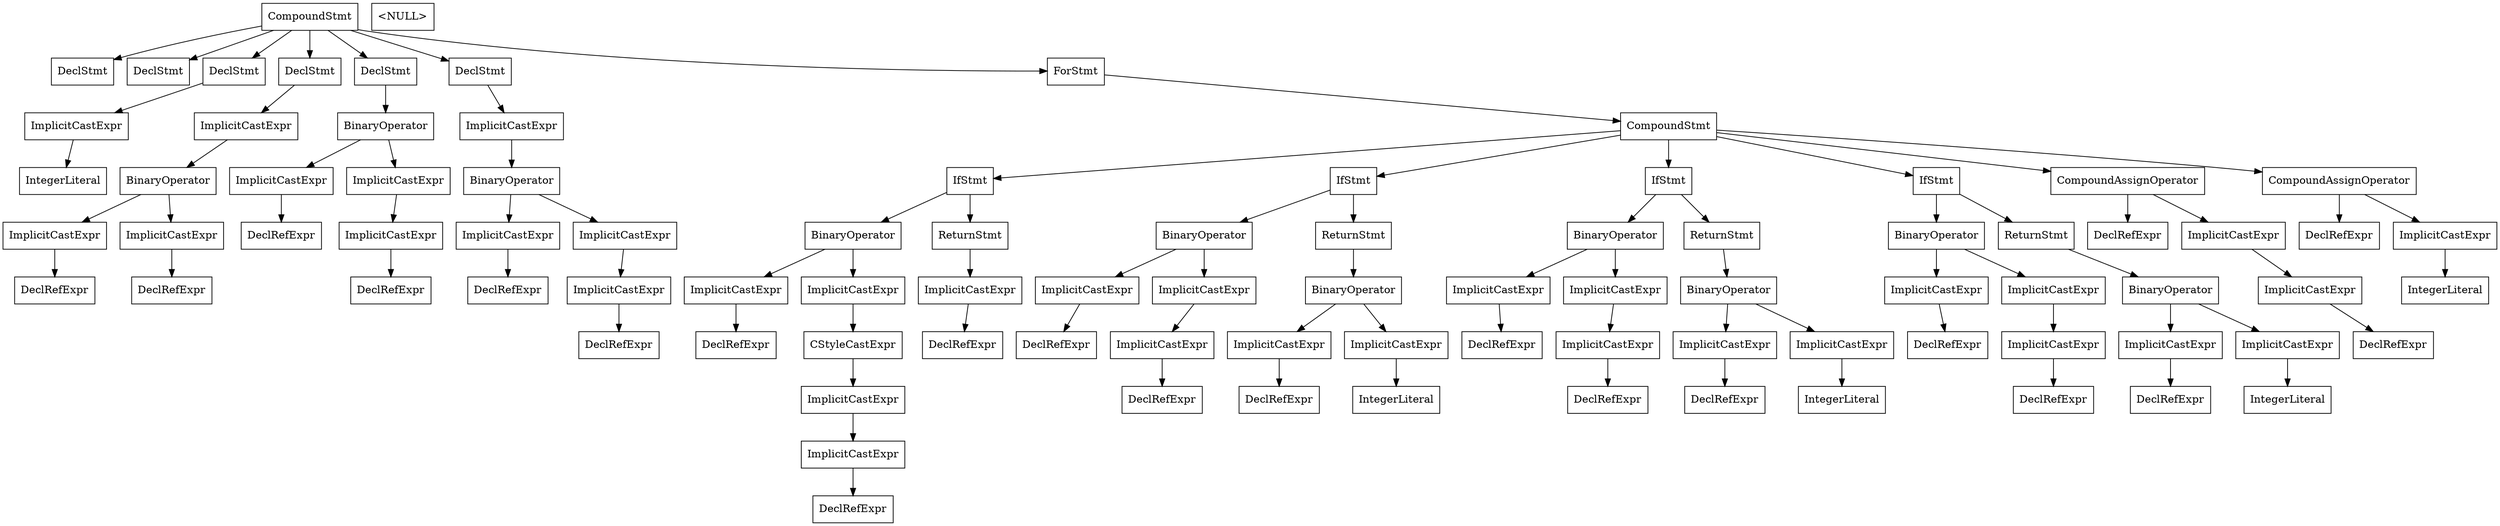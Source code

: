 digraph unnamed {

	Node0x55c2361c5070 [shape=record,label="{CompoundStmt}"];
	Node0x55c2361c5070 -> Node0x55c2361c15c0;
	Node0x55c2361c5070 -> Node0x55c2361c4268;
	Node0x55c2361c5070 -> Node0x55c2361c4300;
	Node0x55c2361c5070 -> Node0x55c2361c4480;
	Node0x55c2361c5070 -> Node0x55c2361c4600;
	Node0x55c2361c5070 -> Node0x55c2361c4798;
	Node0x55c2361c5070 -> Node0x55c2361c5038;
	Node0x55c2361c15c0 [shape=record,label="{DeclStmt}"];
	Node0x55c2361c4268 [shape=record,label="{DeclStmt}"];
	Node0x55c2361c4300 [shape=record,label="{DeclStmt}"];
	Node0x55c2361c4300 -> Node0x55c2361c42e8;
	Node0x55c2361c42e8 [shape=record,label="{ImplicitCastExpr}"];
	Node0x55c2361c42e8 -> Node0x55c23615c4a0;
	Node0x55c23615c4a0 [shape=record,label="{IntegerLiteral}"];
	Node0x55c2361c4480 [shape=record,label="{DeclStmt}"];
	Node0x55c2361c4480 -> Node0x55c2361c4410;
	Node0x55c2361c4410 [shape=record,label="{ImplicitCastExpr}"];
	Node0x55c2361c4410 -> Node0x55c2361c43f0;
	Node0x55c2361c43f0 [shape=record,label="{BinaryOperator}"];
	Node0x55c2361c43f0 -> Node0x55c2361c43c0;
	Node0x55c2361c43f0 -> Node0x55c2361c43d8;
	Node0x55c2361c43c0 [shape=record,label="{ImplicitCastExpr}"];
	Node0x55c2361c43c0 -> Node0x55c2361c4380;
	Node0x55c2361c4380 [shape=record,label="{DeclRefExpr}"];
	Node0x55c2361c43d8 [shape=record,label="{ImplicitCastExpr}"];
	Node0x55c2361c43d8 -> Node0x55c2361c43a0;
	Node0x55c2361c43a0 [shape=record,label="{DeclRefExpr}"];
	Node0x55c2361c4600 [shape=record,label="{DeclStmt}"];
	Node0x55c2361c4600 -> Node0x55c2361c4588;
	Node0x55c2361c4588 [shape=record,label="{BinaryOperator}"];
	Node0x55c2361c4588 -> Node0x55c2361c4540;
	Node0x55c2361c4588 -> Node0x55c2361c4570;
	Node0x55c2361c4540 [shape=record,label="{ImplicitCastExpr}"];
	Node0x55c2361c4540 -> Node0x55c2361c4500;
	Node0x55c2361c4500 [shape=record,label="{DeclRefExpr}"];
	Node0x55c2361c4570 [shape=record,label="{ImplicitCastExpr}"];
	Node0x55c2361c4570 -> Node0x55c2361c4558;
	Node0x55c2361c4558 [shape=record,label="{ImplicitCastExpr}"];
	Node0x55c2361c4558 -> Node0x55c2361c4520;
	Node0x55c2361c4520 [shape=record,label="{DeclRefExpr}"];
	Node0x55c2361c4798 [shape=record,label="{DeclStmt}"];
	Node0x55c2361c4798 -> Node0x55c2361c4728;
	Node0x55c2361c4728 [shape=record,label="{ImplicitCastExpr}"];
	Node0x55c2361c4728 -> Node0x55c2361c4708;
	Node0x55c2361c4708 [shape=record,label="{BinaryOperator}"];
	Node0x55c2361c4708 -> Node0x55c2361c46c0;
	Node0x55c2361c4708 -> Node0x55c2361c46f0;
	Node0x55c2361c46c0 [shape=record,label="{ImplicitCastExpr}"];
	Node0x55c2361c46c0 -> Node0x55c2361c4680;
	Node0x55c2361c4680 [shape=record,label="{DeclRefExpr}"];
	Node0x55c2361c46f0 [shape=record,label="{ImplicitCastExpr}"];
	Node0x55c2361c46f0 -> Node0x55c2361c46d8;
	Node0x55c2361c46d8 [shape=record,label="{ImplicitCastExpr}"];
	Node0x55c2361c46d8 -> Node0x55c2361c46a0;
	Node0x55c2361c46a0 [shape=record,label="{DeclRefExpr}"];
	Node0x55c2361c5038 [shape=record,label="{ForStmt}"];
	Node0x55c2361c5038 -> Node0x55c2361c4ff8;
	Node0x0 [shape=record,label="{\<NULL\>}"];
	Node0x55c2361c4ff8 [shape=record,label="{CompoundStmt}"];
	Node0x55c2361c4ff8 -> Node0x55c2361c4978;
	Node0x55c2361c4ff8 -> Node0x55c2361c4b40;
	Node0x55c2361c4ff8 -> Node0x55c2361c4d08;
	Node0x55c2361c4ff8 -> Node0x55c2361c4ed0;
	Node0x55c2361c4ff8 -> Node0x55c2361c4f60;
	Node0x55c2361c4ff8 -> Node0x55c2361c4fc8;
	Node0x55c2361c4978 [shape=record,label="{IfStmt}"];
	Node0x55c2361c4978 -> Node0x55c2361c4910;
	Node0x55c2361c4978 -> Node0x55c2361c4968;
	Node0x55c2361c4910 [shape=record,label="{BinaryOperator}"];
	Node0x55c2361c4910 -> Node0x55c2361c48e0;
	Node0x55c2361c4910 -> Node0x55c2361c48f8;
	Node0x55c2361c48e0 [shape=record,label="{ImplicitCastExpr}"];
	Node0x55c2361c48e0 -> Node0x55c2361c4830;
	Node0x55c2361c4830 [shape=record,label="{DeclRefExpr}"];
	Node0x55c2361c48f8 [shape=record,label="{ImplicitCastExpr}"];
	Node0x55c2361c48f8 -> Node0x55c2361c48b8;
	Node0x55c2361c48b8 [shape=record,label="{CStyleCastExpr}"];
	Node0x55c2361c48b8 -> Node0x55c2361c48a0;
	Node0x55c2361c48a0 [shape=record,label="{ImplicitCastExpr}"];
	Node0x55c2361c48a0 -> Node0x55c2361c4870;
	Node0x55c2361c4870 [shape=record,label="{ImplicitCastExpr}"];
	Node0x55c2361c4870 -> Node0x55c2361c4850;
	Node0x55c2361c4850 [shape=record,label="{DeclRefExpr}"];
	Node0x55c2361c4968 [shape=record,label="{ReturnStmt}"];
	Node0x55c2361c4968 -> Node0x55c2361c4950;
	Node0x55c2361c4950 [shape=record,label="{ImplicitCastExpr}"];
	Node0x55c2361c4950 -> Node0x55c2361c4930;
	Node0x55c2361c4930 [shape=record,label="{DeclRefExpr}"];
	Node0x55c2361c4b40 [shape=record,label="{IfStmt}"];
	Node0x55c2361c4b40 -> Node0x55c2361c4aa0;
	Node0x55c2361c4b40 -> Node0x55c2361c4b30;
	Node0x55c2361c4aa0 [shape=record,label="{BinaryOperator}"];
	Node0x55c2361c4aa0 -> Node0x55c2361c4a58;
	Node0x55c2361c4aa0 -> Node0x55c2361c4a88;
	Node0x55c2361c4a58 [shape=record,label="{ImplicitCastExpr}"];
	Node0x55c2361c4a58 -> Node0x55c2361c4a18;
	Node0x55c2361c4a18 [shape=record,label="{DeclRefExpr}"];
	Node0x55c2361c4a88 [shape=record,label="{ImplicitCastExpr}"];
	Node0x55c2361c4a88 -> Node0x55c2361c4a70;
	Node0x55c2361c4a70 [shape=record,label="{ImplicitCastExpr}"];
	Node0x55c2361c4a70 -> Node0x55c2361c4a38;
	Node0x55c2361c4a38 [shape=record,label="{DeclRefExpr}"];
	Node0x55c2361c4b30 [shape=record,label="{ReturnStmt}"];
	Node0x55c2361c4b30 -> Node0x55c2361c4b10;
	Node0x55c2361c4b10 [shape=record,label="{BinaryOperator}"];
	Node0x55c2361c4b10 -> Node0x55c2361c4ae0;
	Node0x55c2361c4b10 -> Node0x55c2361c4af8;
	Node0x55c2361c4ae0 [shape=record,label="{ImplicitCastExpr}"];
	Node0x55c2361c4ae0 -> Node0x55c2361c4ac0;
	Node0x55c2361c4ac0 [shape=record,label="{DeclRefExpr}"];
	Node0x55c2361c4af8 [shape=record,label="{ImplicitCastExpr}"];
	Node0x55c2361c4af8 -> Node0x55c236177568;
	Node0x55c236177568 [shape=record,label="{IntegerLiteral}"];
	Node0x55c2361c4d08 [shape=record,label="{IfStmt}"];
	Node0x55c2361c4d08 -> Node0x55c2361c4c68;
	Node0x55c2361c4d08 -> Node0x55c2361c4cf8;
	Node0x55c2361c4c68 [shape=record,label="{BinaryOperator}"];
	Node0x55c2361c4c68 -> Node0x55c2361c4c20;
	Node0x55c2361c4c68 -> Node0x55c2361c4c50;
	Node0x55c2361c4c20 [shape=record,label="{ImplicitCastExpr}"];
	Node0x55c2361c4c20 -> Node0x55c2361c4be0;
	Node0x55c2361c4be0 [shape=record,label="{DeclRefExpr}"];
	Node0x55c2361c4c50 [shape=record,label="{ImplicitCastExpr}"];
	Node0x55c2361c4c50 -> Node0x55c2361c4c38;
	Node0x55c2361c4c38 [shape=record,label="{ImplicitCastExpr}"];
	Node0x55c2361c4c38 -> Node0x55c2361c4c00;
	Node0x55c2361c4c00 [shape=record,label="{DeclRefExpr}"];
	Node0x55c2361c4cf8 [shape=record,label="{ReturnStmt}"];
	Node0x55c2361c4cf8 -> Node0x55c2361c4cd8;
	Node0x55c2361c4cd8 [shape=record,label="{BinaryOperator}"];
	Node0x55c2361c4cd8 -> Node0x55c2361c4ca8;
	Node0x55c2361c4cd8 -> Node0x55c2361c4cc0;
	Node0x55c2361c4ca8 [shape=record,label="{ImplicitCastExpr}"];
	Node0x55c2361c4ca8 -> Node0x55c2361c4c88;
	Node0x55c2361c4c88 [shape=record,label="{DeclRefExpr}"];
	Node0x55c2361c4cc0 [shape=record,label="{ImplicitCastExpr}"];
	Node0x55c2361c4cc0 -> Node0x55c236177720;
	Node0x55c236177720 [shape=record,label="{IntegerLiteral}"];
	Node0x55c2361c4ed0 [shape=record,label="{IfStmt}"];
	Node0x55c2361c4ed0 -> Node0x55c2361c4e30;
	Node0x55c2361c4ed0 -> Node0x55c2361c4ec0;
	Node0x55c2361c4e30 [shape=record,label="{BinaryOperator}"];
	Node0x55c2361c4e30 -> Node0x55c2361c4de8;
	Node0x55c2361c4e30 -> Node0x55c2361c4e18;
	Node0x55c2361c4de8 [shape=record,label="{ImplicitCastExpr}"];
	Node0x55c2361c4de8 -> Node0x55c2361c4da8;
	Node0x55c2361c4da8 [shape=record,label="{DeclRefExpr}"];
	Node0x55c2361c4e18 [shape=record,label="{ImplicitCastExpr}"];
	Node0x55c2361c4e18 -> Node0x55c2361c4e00;
	Node0x55c2361c4e00 [shape=record,label="{ImplicitCastExpr}"];
	Node0x55c2361c4e00 -> Node0x55c2361c4dc8;
	Node0x55c2361c4dc8 [shape=record,label="{DeclRefExpr}"];
	Node0x55c2361c4ec0 [shape=record,label="{ReturnStmt}"];
	Node0x55c2361c4ec0 -> Node0x55c2361c4ea0;
	Node0x55c2361c4ea0 [shape=record,label="{BinaryOperator}"];
	Node0x55c2361c4ea0 -> Node0x55c2361c4e70;
	Node0x55c2361c4ea0 -> Node0x55c2361c4e88;
	Node0x55c2361c4e70 [shape=record,label="{ImplicitCastExpr}"];
	Node0x55c2361c4e70 -> Node0x55c2361c4e50;
	Node0x55c2361c4e50 [shape=record,label="{DeclRefExpr}"];
	Node0x55c2361c4e88 [shape=record,label="{ImplicitCastExpr}"];
	Node0x55c2361c4e88 -> Node0x55c2361778d8;
	Node0x55c2361778d8 [shape=record,label="{IntegerLiteral}"];
	Node0x55c2361c4f60 [shape=record,label="{CompoundAssignOperator}"];
	Node0x55c2361c4f60 -> Node0x55c2361c4ef0;
	Node0x55c2361c4f60 -> Node0x55c2361c4f48;
	Node0x55c2361c4ef0 [shape=record,label="{DeclRefExpr}"];
	Node0x55c2361c4f48 [shape=record,label="{ImplicitCastExpr}"];
	Node0x55c2361c4f48 -> Node0x55c2361c4f30;
	Node0x55c2361c4f30 [shape=record,label="{ImplicitCastExpr}"];
	Node0x55c2361c4f30 -> Node0x55c2361c4f10;
	Node0x55c2361c4f10 [shape=record,label="{DeclRefExpr}"];
	Node0x55c2361c4fc8 [shape=record,label="{CompoundAssignOperator}"];
	Node0x55c2361c4fc8 -> Node0x55c2361c4f90;
	Node0x55c2361c4fc8 -> Node0x55c2361c4fb0;
	Node0x55c2361c4f90 [shape=record,label="{DeclRefExpr}"];
	Node0x55c2361c4fb0 [shape=record,label="{ImplicitCastExpr}"];
	Node0x55c2361c4fb0 -> Node0x55c236177a08;
	Node0x55c236177a08 [shape=record,label="{IntegerLiteral}"];
}
